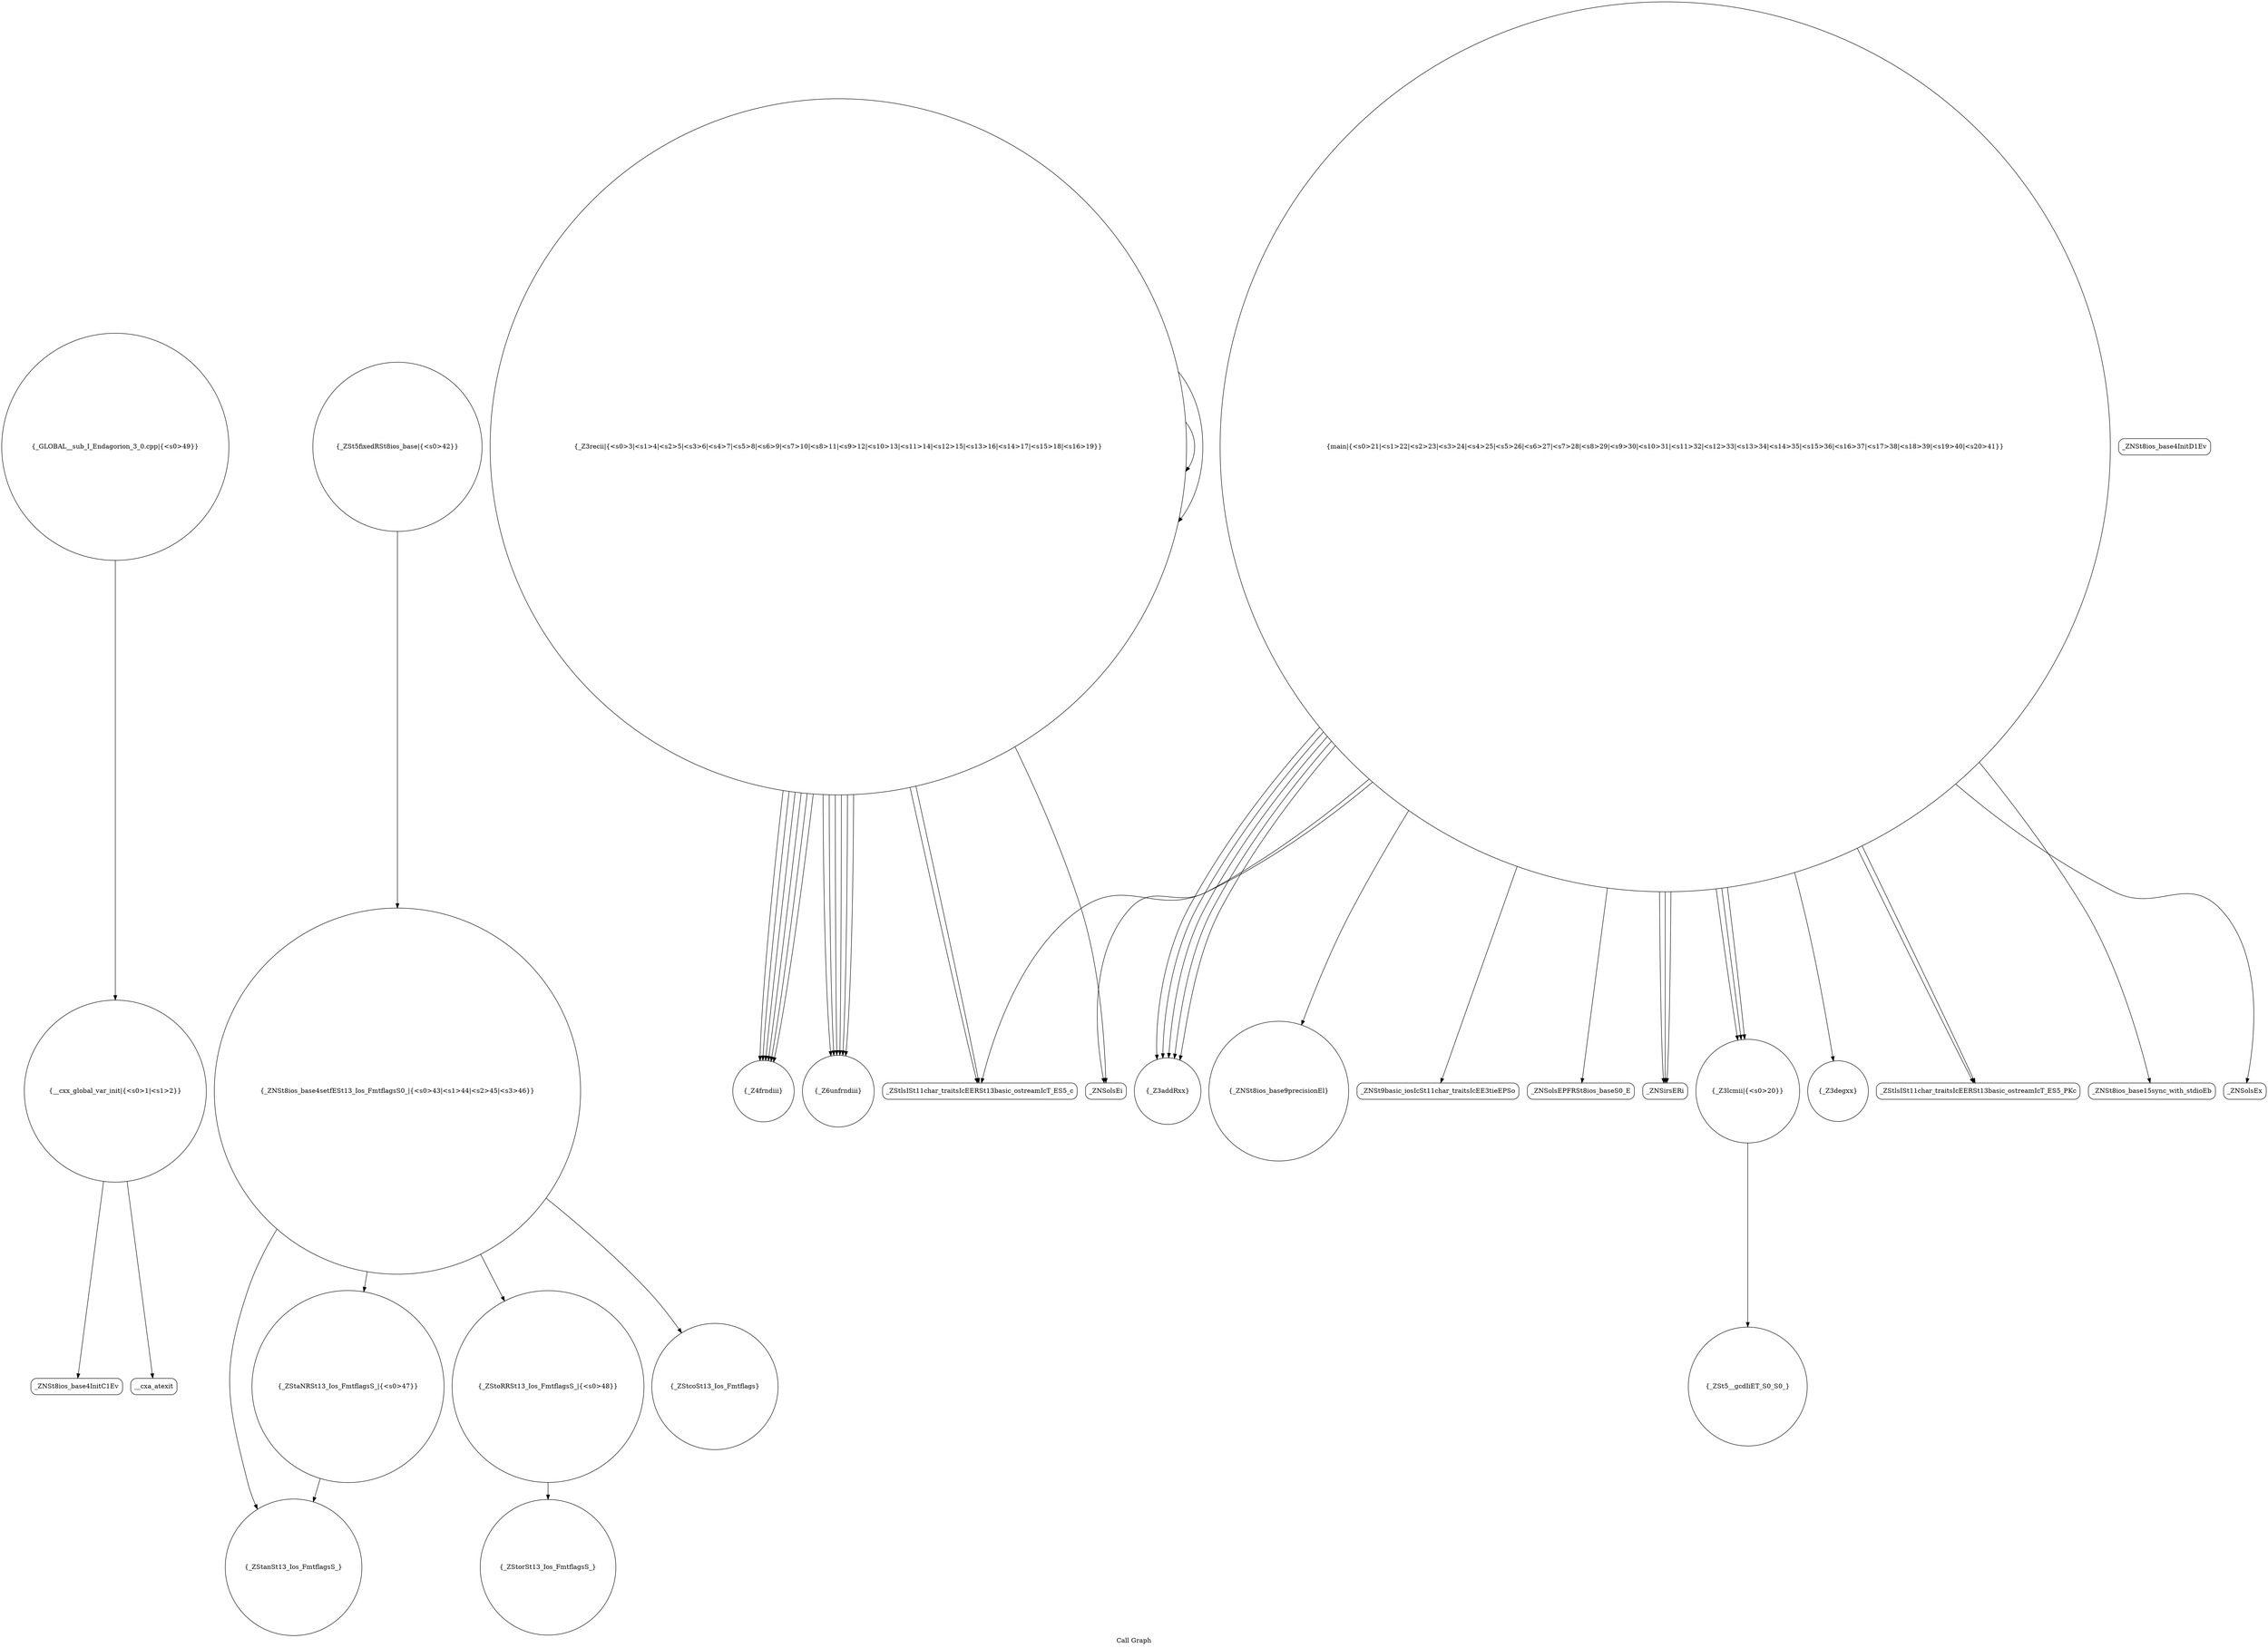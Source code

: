 digraph "Call Graph" {
	label="Call Graph";

	Node0x565346280650 [shape=record,shape=circle,label="{__cxx_global_var_init|{<s0>1|<s1>2}}"];
	Node0x565346280650:s0 -> Node0x565346374100[color=black];
	Node0x565346280650:s1 -> Node0x565346374200[color=black];
	Node0x565346374d80 [shape=record,shape=circle,label="{_ZStanSt13_Ios_FmtflagsS_}"];
	Node0x565346374400 [shape=record,shape=Mrecord,label="{_ZNSolsEi}"];
	Node0x565346374780 [shape=record,shape=Mrecord,label="{_ZNSt8ios_base15sync_with_stdioEb}"];
	Node0x565346374b00 [shape=record,shape=Mrecord,label="{_ZNSolsEx}"];
	Node0x565346374180 [shape=record,shape=Mrecord,label="{_ZNSt8ios_base4InitD1Ev}"];
	Node0x565346374e80 [shape=record,shape=circle,label="{_GLOBAL__sub_I_Endagorion_3_0.cpp|{<s0>49}}"];
	Node0x565346374e80:s0 -> Node0x565346280650[color=black];
	Node0x565346374500 [shape=record,shape=circle,label="{_Z3addRxx}"];
	Node0x565346374880 [shape=record,shape=circle,label="{_ZNSt8ios_base9precisionEl}"];
	Node0x565346374c00 [shape=record,shape=circle,label="{_ZStaNRSt13_Ios_FmtflagsS_|{<s0>47}}"];
	Node0x565346374c00:s0 -> Node0x565346374d80[color=black];
	Node0x565346374280 [shape=record,shape=circle,label="{_Z4frndiii}"];
	Node0x565346374600 [shape=record,shape=circle,label="{_ZSt5__gcdIiET_S0_S0_}"];
	Node0x565346374980 [shape=record,shape=circle,label="{_ZSt5fixedRSt8ios_base|{<s0>42}}"];
	Node0x565346374980:s0 -> Node0x565346374b80[color=black];
	Node0x565346374d00 [shape=record,shape=circle,label="{_ZStoRRSt13_Ios_FmtflagsS_|{<s0>48}}"];
	Node0x565346374d00:s0 -> Node0x565346374e00[color=black];
	Node0x565346374380 [shape=record,shape=circle,label="{_Z3recii|{<s0>3|<s1>4|<s2>5|<s3>6|<s4>7|<s5>8|<s6>9|<s7>10|<s8>11|<s9>12|<s10>13|<s11>14|<s12>15|<s13>16|<s14>17|<s15>18|<s16>19}}"];
	Node0x565346374380:s0 -> Node0x565346374400[color=black];
	Node0x565346374380:s1 -> Node0x565346374480[color=black];
	Node0x565346374380:s2 -> Node0x565346374480[color=black];
	Node0x565346374380:s3 -> Node0x565346374380[color=black];
	Node0x565346374380:s4 -> Node0x565346374280[color=black];
	Node0x565346374380:s5 -> Node0x565346374280[color=black];
	Node0x565346374380:s6 -> Node0x565346374280[color=black];
	Node0x565346374380:s7 -> Node0x565346374280[color=black];
	Node0x565346374380:s8 -> Node0x565346374280[color=black];
	Node0x565346374380:s9 -> Node0x565346374280[color=black];
	Node0x565346374380:s10 -> Node0x565346374380[color=black];
	Node0x565346374380:s11 -> Node0x565346374300[color=black];
	Node0x565346374380:s12 -> Node0x565346374300[color=black];
	Node0x565346374380:s13 -> Node0x565346374300[color=black];
	Node0x565346374380:s14 -> Node0x565346374300[color=black];
	Node0x565346374380:s15 -> Node0x565346374300[color=black];
	Node0x565346374380:s16 -> Node0x565346374300[color=black];
	Node0x565346374700 [shape=record,shape=circle,label="{main|{<s0>21|<s1>22|<s2>23|<s3>24|<s4>25|<s5>26|<s6>27|<s7>28|<s8>29|<s9>30|<s10>31|<s11>32|<s12>33|<s13>34|<s14>35|<s15>36|<s16>37|<s17>38|<s18>39|<s19>40|<s20>41}}"];
	Node0x565346374700:s0 -> Node0x565346374780[color=black];
	Node0x565346374700:s1 -> Node0x565346374800[color=black];
	Node0x565346374700:s2 -> Node0x565346374880[color=black];
	Node0x565346374700:s3 -> Node0x565346374900[color=black];
	Node0x565346374700:s4 -> Node0x565346374a00[color=black];
	Node0x565346374700:s5 -> Node0x565346374a00[color=black];
	Node0x565346374700:s6 -> Node0x565346374a00[color=black];
	Node0x565346374700:s7 -> Node0x565346374500[color=black];
	Node0x565346374700:s8 -> Node0x565346374500[color=black];
	Node0x565346374700:s9 -> Node0x565346374580[color=black];
	Node0x565346374700:s10 -> Node0x565346374500[color=black];
	Node0x565346374700:s11 -> Node0x565346374580[color=black];
	Node0x565346374700:s12 -> Node0x565346374500[color=black];
	Node0x565346374700:s13 -> Node0x565346374580[color=black];
	Node0x565346374700:s14 -> Node0x565346374500[color=black];
	Node0x565346374700:s15 -> Node0x565346374680[color=black];
	Node0x565346374700:s16 -> Node0x565346374a80[color=black];
	Node0x565346374700:s17 -> Node0x565346374400[color=black];
	Node0x565346374700:s18 -> Node0x565346374a80[color=black];
	Node0x565346374700:s19 -> Node0x565346374b00[color=black];
	Node0x565346374700:s20 -> Node0x565346374480[color=black];
	Node0x565346374a80 [shape=record,shape=Mrecord,label="{_ZStlsISt11char_traitsIcEERSt13basic_ostreamIcT_ES5_PKc}"];
	Node0x565346374100 [shape=record,shape=Mrecord,label="{_ZNSt8ios_base4InitC1Ev}"];
	Node0x565346374e00 [shape=record,shape=circle,label="{_ZStorSt13_Ios_FmtflagsS_}"];
	Node0x565346374480 [shape=record,shape=Mrecord,label="{_ZStlsISt11char_traitsIcEERSt13basic_ostreamIcT_ES5_c}"];
	Node0x565346374800 [shape=record,shape=Mrecord,label="{_ZNSt9basic_iosIcSt11char_traitsIcEE3tieEPSo}"];
	Node0x565346374b80 [shape=record,shape=circle,label="{_ZNSt8ios_base4setfESt13_Ios_FmtflagsS0_|{<s0>43|<s1>44|<s2>45|<s3>46}}"];
	Node0x565346374b80:s0 -> Node0x565346374c80[color=black];
	Node0x565346374b80:s1 -> Node0x565346374c00[color=black];
	Node0x565346374b80:s2 -> Node0x565346374d80[color=black];
	Node0x565346374b80:s3 -> Node0x565346374d00[color=black];
	Node0x565346374200 [shape=record,shape=Mrecord,label="{__cxa_atexit}"];
	Node0x565346374580 [shape=record,shape=circle,label="{_Z3lcmii|{<s0>20}}"];
	Node0x565346374580:s0 -> Node0x565346374600[color=black];
	Node0x565346374900 [shape=record,shape=Mrecord,label="{_ZNSolsEPFRSt8ios_baseS0_E}"];
	Node0x565346374c80 [shape=record,shape=circle,label="{_ZStcoSt13_Ios_Fmtflags}"];
	Node0x565346374300 [shape=record,shape=circle,label="{_Z6unfrndiii}"];
	Node0x565346374680 [shape=record,shape=circle,label="{_Z3degxx}"];
	Node0x565346374a00 [shape=record,shape=Mrecord,label="{_ZNSirsERi}"];
}

